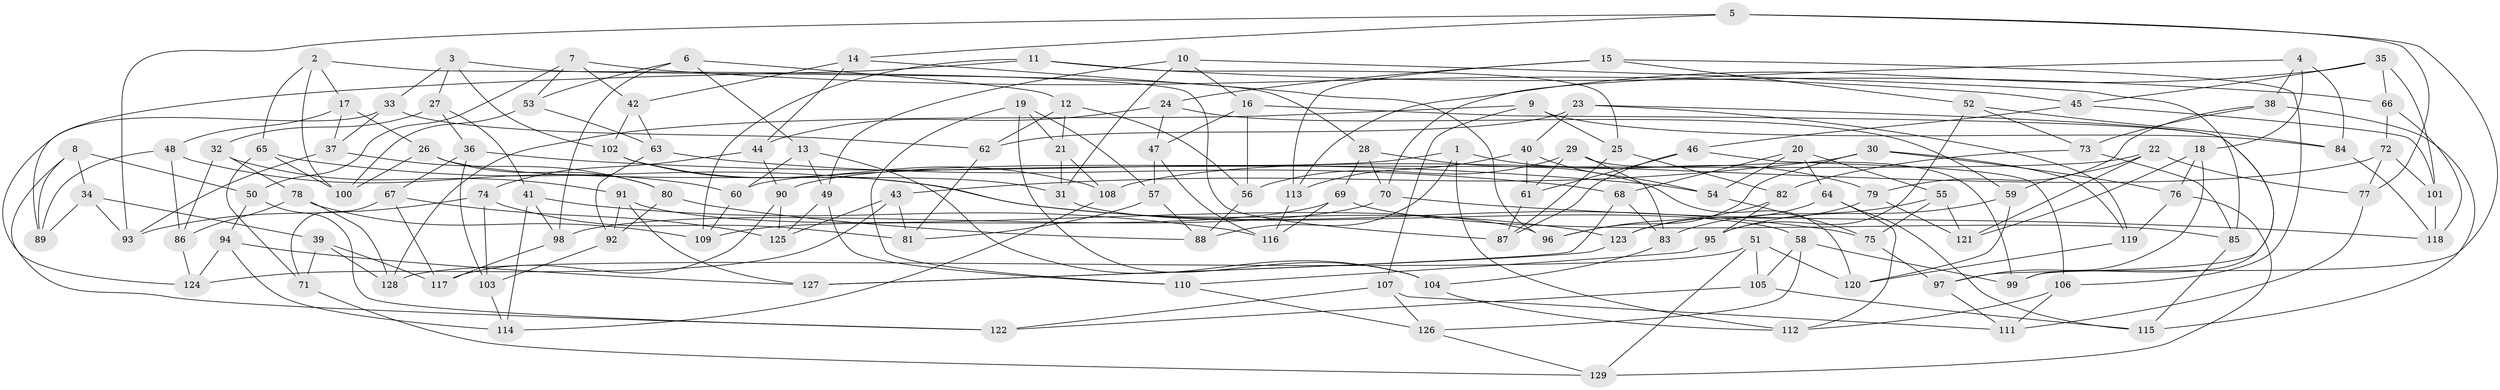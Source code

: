 // coarse degree distribution, {3: 0.02564102564102564, 8: 0.23076923076923078, 6: 0.3076923076923077, 7: 0.28205128205128205, 4: 0.05128205128205128, 5: 0.05128205128205128, 11: 0.02564102564102564, 9: 0.02564102564102564}
// Generated by graph-tools (version 1.1) at 2025/38/03/04/25 23:38:13]
// undirected, 129 vertices, 258 edges
graph export_dot {
  node [color=gray90,style=filled];
  1;
  2;
  3;
  4;
  5;
  6;
  7;
  8;
  9;
  10;
  11;
  12;
  13;
  14;
  15;
  16;
  17;
  18;
  19;
  20;
  21;
  22;
  23;
  24;
  25;
  26;
  27;
  28;
  29;
  30;
  31;
  32;
  33;
  34;
  35;
  36;
  37;
  38;
  39;
  40;
  41;
  42;
  43;
  44;
  45;
  46;
  47;
  48;
  49;
  50;
  51;
  52;
  53;
  54;
  55;
  56;
  57;
  58;
  59;
  60;
  61;
  62;
  63;
  64;
  65;
  66;
  67;
  68;
  69;
  70;
  71;
  72;
  73;
  74;
  75;
  76;
  77;
  78;
  79;
  80;
  81;
  82;
  83;
  84;
  85;
  86;
  87;
  88;
  89;
  90;
  91;
  92;
  93;
  94;
  95;
  96;
  97;
  98;
  99;
  100;
  101;
  102;
  103;
  104;
  105;
  106;
  107;
  108;
  109;
  110;
  111;
  112;
  113;
  114;
  115;
  116;
  117;
  118;
  119;
  120;
  121;
  122;
  123;
  124;
  125;
  126;
  127;
  128;
  129;
  1 -- 90;
  1 -- 112;
  1 -- 79;
  1 -- 88;
  2 -- 65;
  2 -- 100;
  2 -- 87;
  2 -- 17;
  3 -- 102;
  3 -- 27;
  3 -- 33;
  3 -- 28;
  4 -- 18;
  4 -- 38;
  4 -- 84;
  4 -- 70;
  5 -- 93;
  5 -- 77;
  5 -- 99;
  5 -- 14;
  6 -- 12;
  6 -- 13;
  6 -- 53;
  6 -- 98;
  7 -- 45;
  7 -- 53;
  7 -- 42;
  7 -- 50;
  8 -- 122;
  8 -- 50;
  8 -- 89;
  8 -- 34;
  9 -- 25;
  9 -- 128;
  9 -- 84;
  9 -- 107;
  10 -- 85;
  10 -- 49;
  10 -- 16;
  10 -- 31;
  11 -- 66;
  11 -- 25;
  11 -- 89;
  11 -- 109;
  12 -- 62;
  12 -- 56;
  12 -- 21;
  13 -- 104;
  13 -- 60;
  13 -- 49;
  14 -- 96;
  14 -- 42;
  14 -- 44;
  15 -- 106;
  15 -- 113;
  15 -- 24;
  15 -- 52;
  16 -- 99;
  16 -- 56;
  16 -- 47;
  17 -- 37;
  17 -- 48;
  17 -- 26;
  18 -- 97;
  18 -- 121;
  18 -- 76;
  19 -- 110;
  19 -- 104;
  19 -- 21;
  19 -- 57;
  20 -- 68;
  20 -- 64;
  20 -- 54;
  20 -- 55;
  21 -- 31;
  21 -- 108;
  22 -- 60;
  22 -- 77;
  22 -- 59;
  22 -- 121;
  23 -- 40;
  23 -- 119;
  23 -- 62;
  23 -- 97;
  24 -- 44;
  24 -- 59;
  24 -- 47;
  25 -- 87;
  25 -- 82;
  26 -- 80;
  26 -- 31;
  26 -- 100;
  27 -- 41;
  27 -- 32;
  27 -- 36;
  28 -- 120;
  28 -- 70;
  28 -- 69;
  29 -- 61;
  29 -- 99;
  29 -- 83;
  29 -- 56;
  30 -- 119;
  30 -- 96;
  30 -- 43;
  30 -- 76;
  31 -- 58;
  32 -- 86;
  32 -- 91;
  32 -- 78;
  33 -- 37;
  33 -- 124;
  33 -- 62;
  34 -- 93;
  34 -- 39;
  34 -- 89;
  35 -- 101;
  35 -- 45;
  35 -- 113;
  35 -- 66;
  36 -- 67;
  36 -- 103;
  36 -- 54;
  37 -- 93;
  37 -- 80;
  38 -- 115;
  38 -- 79;
  38 -- 73;
  39 -- 128;
  39 -- 71;
  39 -- 117;
  40 -- 54;
  40 -- 113;
  40 -- 61;
  41 -- 98;
  41 -- 116;
  41 -- 114;
  42 -- 102;
  42 -- 63;
  43 -- 124;
  43 -- 81;
  43 -- 125;
  44 -- 90;
  44 -- 74;
  45 -- 46;
  45 -- 101;
  46 -- 87;
  46 -- 106;
  46 -- 61;
  47 -- 57;
  47 -- 116;
  48 -- 86;
  48 -- 89;
  48 -- 60;
  49 -- 110;
  49 -- 125;
  50 -- 122;
  50 -- 94;
  51 -- 129;
  51 -- 120;
  51 -- 128;
  51 -- 105;
  52 -- 84;
  52 -- 95;
  52 -- 73;
  53 -- 100;
  53 -- 63;
  54 -- 75;
  55 -- 121;
  55 -- 83;
  55 -- 75;
  56 -- 88;
  57 -- 88;
  57 -- 81;
  58 -- 99;
  58 -- 126;
  58 -- 105;
  59 -- 120;
  59 -- 95;
  60 -- 109;
  61 -- 87;
  62 -- 81;
  63 -- 92;
  63 -- 68;
  64 -- 112;
  64 -- 123;
  64 -- 115;
  65 -- 75;
  65 -- 71;
  65 -- 100;
  66 -- 118;
  66 -- 72;
  67 -- 125;
  67 -- 117;
  67 -- 71;
  68 -- 83;
  68 -- 127;
  69 -- 85;
  69 -- 109;
  69 -- 116;
  70 -- 118;
  70 -- 98;
  71 -- 129;
  72 -- 101;
  72 -- 108;
  72 -- 77;
  73 -- 82;
  73 -- 85;
  74 -- 93;
  74 -- 103;
  74 -- 81;
  75 -- 97;
  76 -- 119;
  76 -- 129;
  77 -- 111;
  78 -- 128;
  78 -- 86;
  78 -- 109;
  79 -- 121;
  79 -- 123;
  80 -- 92;
  80 -- 88;
  82 -- 96;
  82 -- 95;
  83 -- 104;
  84 -- 118;
  85 -- 115;
  86 -- 124;
  90 -- 125;
  90 -- 117;
  91 -- 127;
  91 -- 92;
  91 -- 96;
  92 -- 103;
  94 -- 127;
  94 -- 124;
  94 -- 114;
  95 -- 110;
  97 -- 111;
  98 -- 117;
  101 -- 118;
  102 -- 108;
  102 -- 123;
  103 -- 114;
  104 -- 112;
  105 -- 122;
  105 -- 115;
  106 -- 111;
  106 -- 112;
  107 -- 126;
  107 -- 122;
  107 -- 111;
  108 -- 114;
  110 -- 126;
  113 -- 116;
  119 -- 120;
  123 -- 127;
  126 -- 129;
}

